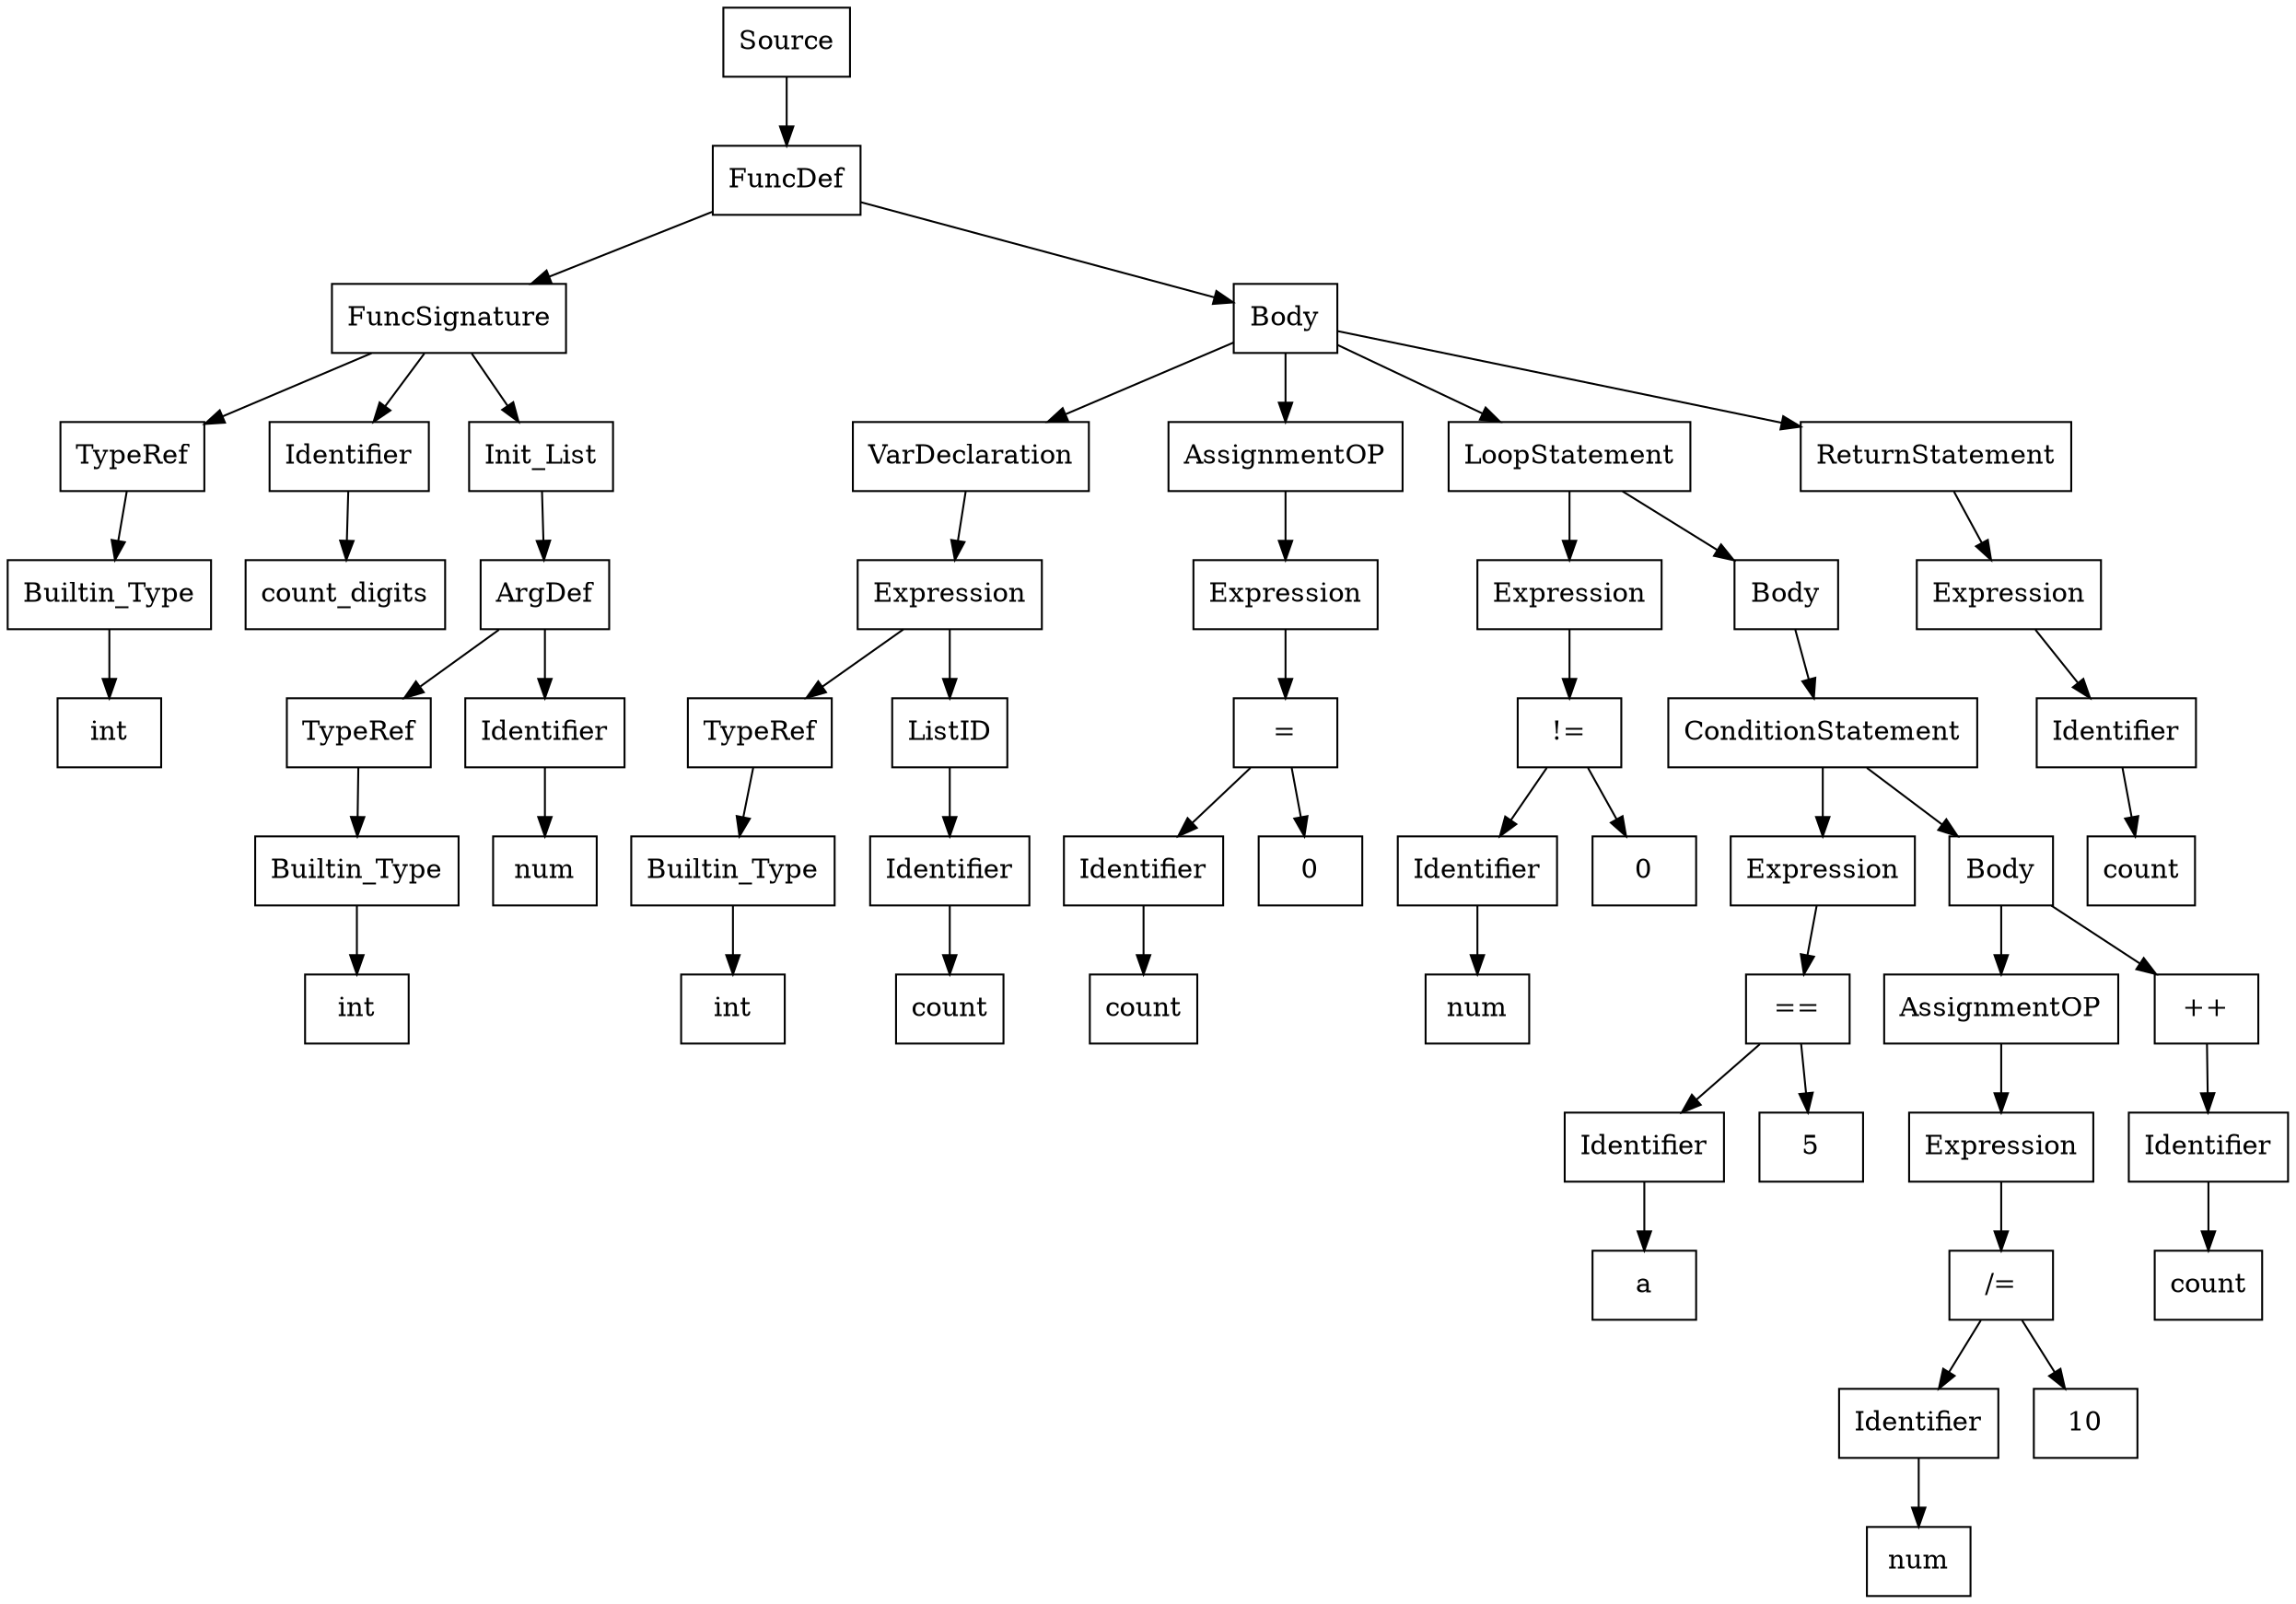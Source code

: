 digraph ParseTree {
  node [shape=box];
  node0 [label="Source"];
  node1 [label="FuncDef"];
  node2 [label="FuncSignature"];
  node3 [label="TypeRef"];
  node4 [label="Builtin_Type"];
  node5 [label="int"];
  node4 -> node5;
  node3 -> node4;
  node2 -> node3;
  node6 [label="Identifier"];
  node7 [label="count_digits"];
  node6 -> node7;
  node2 -> node6;
  node8 [label="Init_List"];
  node9 [label="ArgDef"];
  node10 [label="TypeRef"];
  node11 [label="Builtin_Type"];
  node12 [label="int"];
  node11 -> node12;
  node10 -> node11;
  node9 -> node10;
  node13 [label="Identifier"];
  node14 [label="num"];
  node13 -> node14;
  node9 -> node13;
  node8 -> node9;
  node2 -> node8;
  node1 -> node2;
  node15 [label="Body"];
  node16 [label="VarDeclaration"];
  node17 [label="Expression"];
  node18 [label="TypeRef"];
  node19 [label="Builtin_Type"];
  node20 [label="int"];
  node19 -> node20;
  node18 -> node19;
  node17 -> node18;
  node21 [label="ListID"];
  node22 [label="Identifier"];
  node23 [label="count"];
  node22 -> node23;
  node21 -> node22;
  node17 -> node21;
  node16 -> node17;
  node15 -> node16;
  node24 [label="AssignmentOP"];
  node25 [label="Expression"];
  node26 [label="="];
  node27 [label="Identifier"];
  node28 [label="count"];
  node27 -> node28;
  node26 -> node27;
  node29 [label="0"];
  node26 -> node29;
  node25 -> node26;
  node24 -> node25;
  node15 -> node24;
  node30 [label="LoopStatement"];
  node31 [label="Expression"];
  node32 [label="!="];
  node33 [label="Identifier"];
  node34 [label="num"];
  node33 -> node34;
  node32 -> node33;
  node35 [label="0"];
  node32 -> node35;
  node31 -> node32;
  node30 -> node31;
  node36 [label="Body"];
  node37 [label="ConditionStatement"];
  node38 [label="Expression"];
  node39 [label="=="];
  node40 [label="Identifier"];
  node41 [label="a"];
  node40 -> node41;
  node39 -> node40;
  node42 [label="5"];
  node39 -> node42;
  node38 -> node39;
  node37 -> node38;
  node43 [label="Body"];
  node44 [label="AssignmentOP"];
  node45 [label="Expression"];
  node46 [label="/="];
  node47 [label="Identifier"];
  node48 [label="num"];
  node47 -> node48;
  node46 -> node47;
  node49 [label="10"];
  node46 -> node49;
  node45 -> node46;
  node44 -> node45;
  node43 -> node44;
  node50 [label="++"];
  node51 [label="Identifier"];
  node52 [label="count"];
  node51 -> node52;
  node50 -> node51;
  node43 -> node50;
  node37 -> node43;
  node36 -> node37;
  node30 -> node36;
  node15 -> node30;
  node53 [label="ReturnStatement"];
  node54 [label="Expression"];
  node55 [label="Identifier"];
  node56 [label="count"];
  node55 -> node56;
  node54 -> node55;
  node53 -> node54;
  node15 -> node53;
  node1 -> node15;
  node0 -> node1;
}

